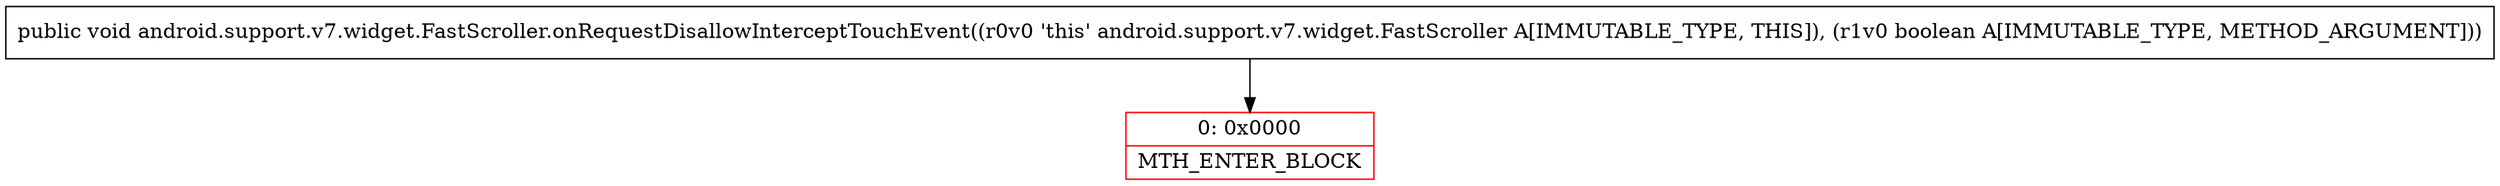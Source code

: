 digraph "CFG forandroid.support.v7.widget.FastScroller.onRequestDisallowInterceptTouchEvent(Z)V" {
subgraph cluster_Region_1530095161 {
label = "R(0)";
node [shape=record,color=blue];
}
Node_0 [shape=record,color=red,label="{0\:\ 0x0000|MTH_ENTER_BLOCK\l}"];
MethodNode[shape=record,label="{public void android.support.v7.widget.FastScroller.onRequestDisallowInterceptTouchEvent((r0v0 'this' android.support.v7.widget.FastScroller A[IMMUTABLE_TYPE, THIS]), (r1v0 boolean A[IMMUTABLE_TYPE, METHOD_ARGUMENT])) }"];
MethodNode -> Node_0;
}

